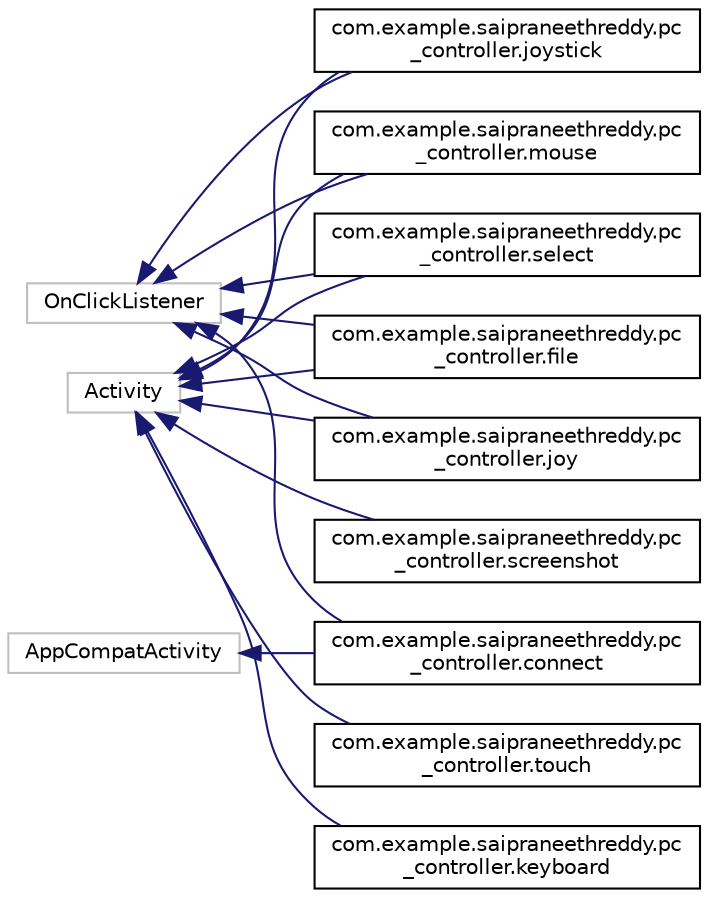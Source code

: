 digraph "Graphical Class Hierarchy"
{
  edge [fontname="Helvetica",fontsize="10",labelfontname="Helvetica",labelfontsize="10"];
  node [fontname="Helvetica",fontsize="10",shape=record];
  rankdir="LR";
  Node1 [label="Activity",height=0.2,width=0.4,color="grey75", fillcolor="white", style="filled"];
  Node1 -> Node2 [dir="back",color="midnightblue",fontsize="10",style="solid",fontname="Helvetica"];
  Node2 [label="com.example.saipraneethreddy.pc\l_controller.file",height=0.2,width=0.4,color="black", fillcolor="white", style="filled",URL="$classcom_1_1example_1_1saipraneethreddy_1_1pc__controller_1_1file.html"];
  Node1 -> Node3 [dir="back",color="midnightblue",fontsize="10",style="solid",fontname="Helvetica"];
  Node3 [label="com.example.saipraneethreddy.pc\l_controller.joy",height=0.2,width=0.4,color="black", fillcolor="white", style="filled",URL="$classcom_1_1example_1_1saipraneethreddy_1_1pc__controller_1_1joy.html"];
  Node1 -> Node4 [dir="back",color="midnightblue",fontsize="10",style="solid",fontname="Helvetica"];
  Node4 [label="com.example.saipraneethreddy.pc\l_controller.joystick",height=0.2,width=0.4,color="black", fillcolor="white", style="filled",URL="$classcom_1_1example_1_1saipraneethreddy_1_1pc__controller_1_1joystick.html"];
  Node1 -> Node5 [dir="back",color="midnightblue",fontsize="10",style="solid",fontname="Helvetica"];
  Node5 [label="com.example.saipraneethreddy.pc\l_controller.keyboard",height=0.2,width=0.4,color="black", fillcolor="white", style="filled",URL="$classcom_1_1example_1_1saipraneethreddy_1_1pc__controller_1_1keyboard.html"];
  Node1 -> Node6 [dir="back",color="midnightblue",fontsize="10",style="solid",fontname="Helvetica"];
  Node6 [label="com.example.saipraneethreddy.pc\l_controller.mouse",height=0.2,width=0.4,color="black", fillcolor="white", style="filled",URL="$classcom_1_1example_1_1saipraneethreddy_1_1pc__controller_1_1mouse.html"];
  Node1 -> Node7 [dir="back",color="midnightblue",fontsize="10",style="solid",fontname="Helvetica"];
  Node7 [label="com.example.saipraneethreddy.pc\l_controller.screenshot",height=0.2,width=0.4,color="black", fillcolor="white", style="filled",URL="$classcom_1_1example_1_1saipraneethreddy_1_1pc__controller_1_1screenshot.html"];
  Node1 -> Node8 [dir="back",color="midnightblue",fontsize="10",style="solid",fontname="Helvetica"];
  Node8 [label="com.example.saipraneethreddy.pc\l_controller.select",height=0.2,width=0.4,color="black", fillcolor="white", style="filled",URL="$classcom_1_1example_1_1saipraneethreddy_1_1pc__controller_1_1select.html"];
  Node1 -> Node9 [dir="back",color="midnightblue",fontsize="10",style="solid",fontname="Helvetica"];
  Node9 [label="com.example.saipraneethreddy.pc\l_controller.touch",height=0.2,width=0.4,color="black", fillcolor="white", style="filled",URL="$classcom_1_1example_1_1saipraneethreddy_1_1pc__controller_1_1touch.html"];
  Node10 [label="AppCompatActivity",height=0.2,width=0.4,color="grey75", fillcolor="white", style="filled"];
  Node10 -> Node11 [dir="back",color="midnightblue",fontsize="10",style="solid",fontname="Helvetica"];
  Node11 [label="com.example.saipraneethreddy.pc\l_controller.connect",height=0.2,width=0.4,color="black", fillcolor="white", style="filled",URL="$classcom_1_1example_1_1saipraneethreddy_1_1pc__controller_1_1connect.html"];
  Node12 [label="OnClickListener",height=0.2,width=0.4,color="grey75", fillcolor="white", style="filled"];
  Node12 -> Node11 [dir="back",color="midnightblue",fontsize="10",style="solid",fontname="Helvetica"];
  Node12 -> Node2 [dir="back",color="midnightblue",fontsize="10",style="solid",fontname="Helvetica"];
  Node12 -> Node3 [dir="back",color="midnightblue",fontsize="10",style="solid",fontname="Helvetica"];
  Node12 -> Node4 [dir="back",color="midnightblue",fontsize="10",style="solid",fontname="Helvetica"];
  Node12 -> Node6 [dir="back",color="midnightblue",fontsize="10",style="solid",fontname="Helvetica"];
  Node12 -> Node8 [dir="back",color="midnightblue",fontsize="10",style="solid",fontname="Helvetica"];
}
